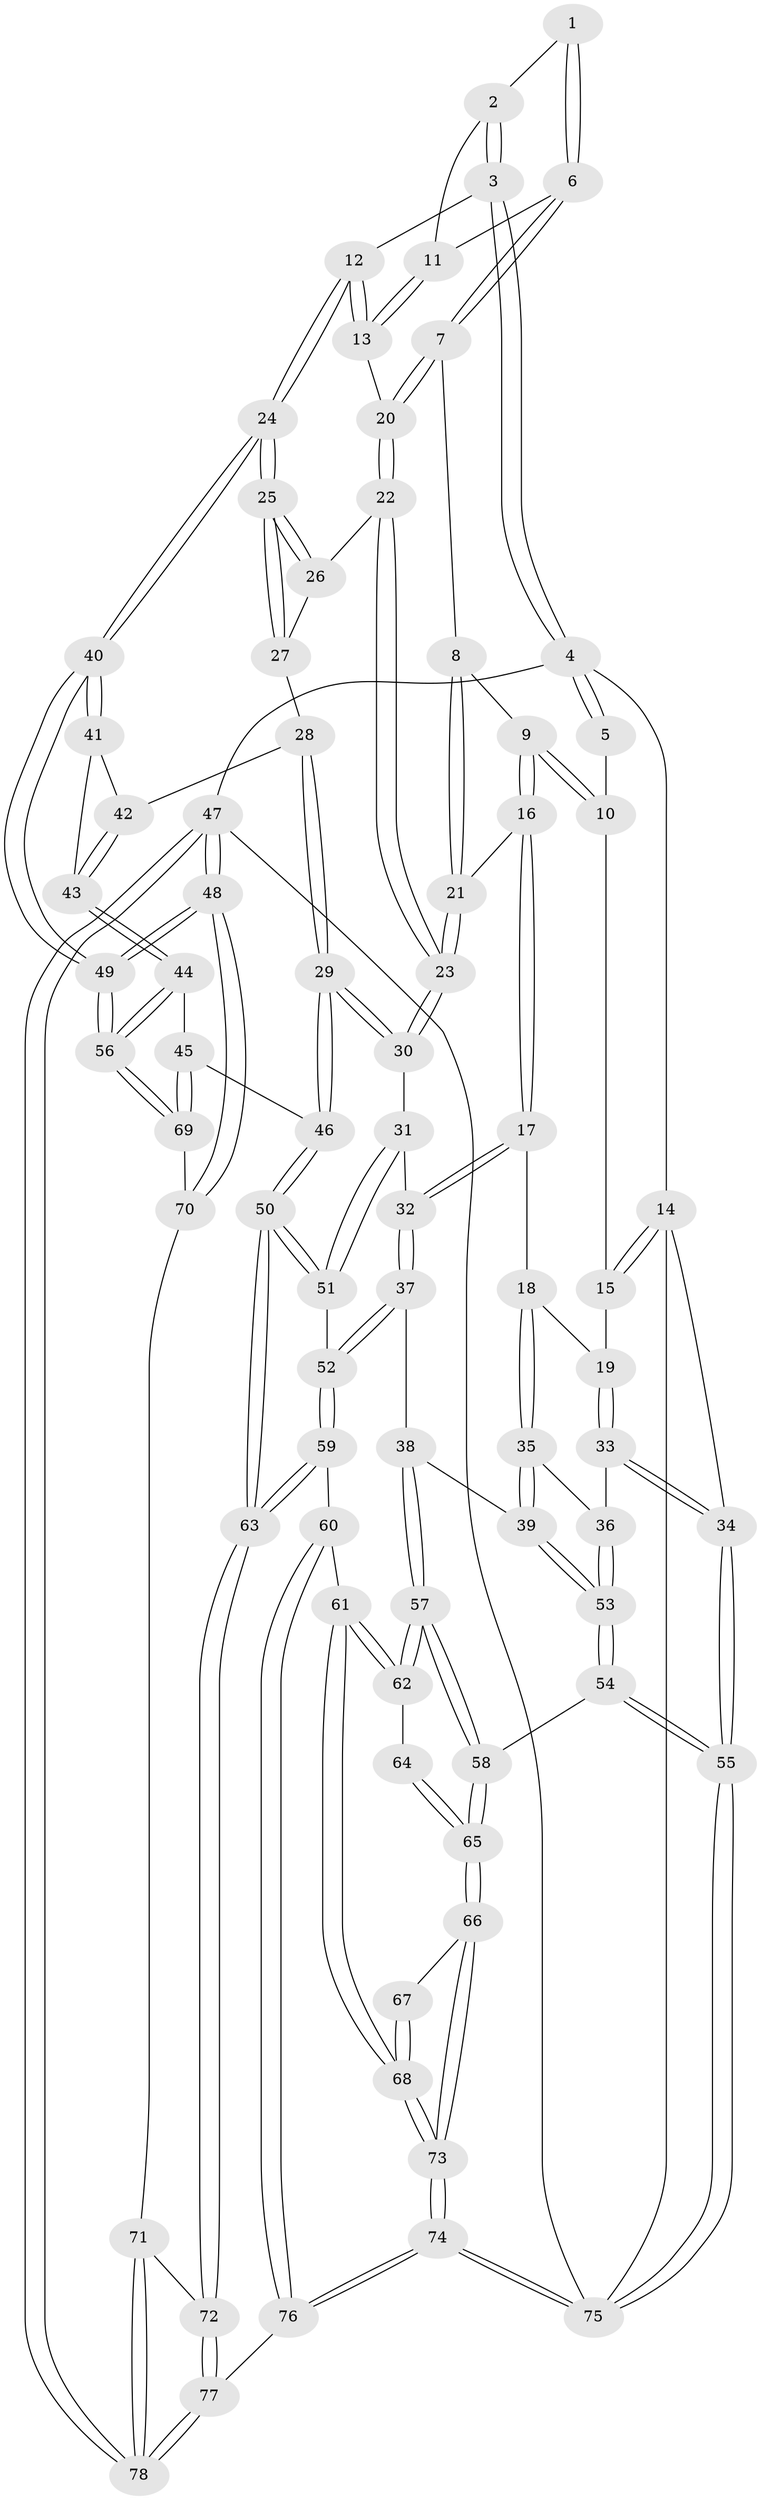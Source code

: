 // coarse degree distribution, {2: 0.02564102564102564, 6: 0.10256410256410256, 3: 0.07692307692307693, 5: 0.38461538461538464, 4: 0.358974358974359, 7: 0.05128205128205128}
// Generated by graph-tools (version 1.1) at 2025/21/03/04/25 18:21:17]
// undirected, 78 vertices, 192 edges
graph export_dot {
graph [start="1"]
  node [color=gray90,style=filled];
  1 [pos="+0.8178826268478913+0"];
  2 [pos="+0.8778561239879369+0.0638252143032187"];
  3 [pos="+1+0.1406142381138412"];
  4 [pos="+1+0"];
  5 [pos="+0.8155906479447719+0"];
  6 [pos="+0.7364824209334435+0.12707773288834834"];
  7 [pos="+0.7059785813785219+0.152019279037363"];
  8 [pos="+0.6736558590212898+0.15622709563328038"];
  9 [pos="+0.5334462723196097+0.04806130973196858"];
  10 [pos="+0.4388403161844237+0"];
  11 [pos="+0.8473246144421003+0.09976087052888848"];
  12 [pos="+1+0.14662038339859243"];
  13 [pos="+0.9108188035991296+0.21074563800493942"];
  14 [pos="+0+0"];
  15 [pos="+0.23364925703893652+0"];
  16 [pos="+0.4372550905202895+0.31224942984133724"];
  17 [pos="+0.37192334566773655+0.34905518855023543"];
  18 [pos="+0.31500941054757997+0.34377462258877267"];
  19 [pos="+0.2613202664097354+0.3246518405695648"];
  20 [pos="+0.8437690912773045+0.2584180077074972"];
  21 [pos="+0.6355100816542144+0.3352709590754085"];
  22 [pos="+0.8382094192927079+0.33118176962218043"];
  23 [pos="+0.6817480801753263+0.41184158230349005"];
  24 [pos="+1+0.38201383212131396"];
  25 [pos="+1+0.3830160346565312"];
  26 [pos="+0.8558238913690044+0.34366975088149054"];
  27 [pos="+0.879630020605994+0.4580301410025973"];
  28 [pos="+0.8536198741778038+0.5148408571948477"];
  29 [pos="+0.7586293834126753+0.5472146918559143"];
  30 [pos="+0.677396809727187+0.4851115493678753"];
  31 [pos="+0.605665397613095+0.5262994559746212"];
  32 [pos="+0.4963340628428227+0.5382254177711884"];
  33 [pos="+0.049655779074994806+0.43280340329692807"];
  34 [pos="+0+0.39354370159045066"];
  35 [pos="+0.3248697462680451+0.5805152715432345"];
  36 [pos="+0.0952445697805704+0.5169863893225277"];
  37 [pos="+0.4180192166108778+0.6493741461820227"];
  38 [pos="+0.4137969051865911+0.650213915920722"];
  39 [pos="+0.3518440332067552+0.6166322402515859"];
  40 [pos="+1+0.5373367245569196"];
  41 [pos="+1+0.5586788790477467"];
  42 [pos="+0.9220325595993244+0.5402512209505239"];
  43 [pos="+0.876487531417791+0.6908592105805621"];
  44 [pos="+0.8243536152192928+0.729982030820792"];
  45 [pos="+0.8234156952247824+0.7304711331896265"];
  46 [pos="+0.8019179447536122+0.7262687520994714"];
  47 [pos="+1+1"];
  48 [pos="+1+0.879939071812299"];
  49 [pos="+1+0.7231077962960413"];
  50 [pos="+0.6919037562884693+0.804964927241579"];
  51 [pos="+0.6144999919077689+0.7265853822704899"];
  52 [pos="+0.47036730166615404+0.7019401528913787"];
  53 [pos="+0.1404106777540723+0.6841177388618275"];
  54 [pos="+0.13851495465587374+0.7377101888450688"];
  55 [pos="+0+1"];
  56 [pos="+1+0.7337547998199357"];
  57 [pos="+0.34545849265713696+0.7420619841762767"];
  58 [pos="+0.20487087808058727+0.7749453236218738"];
  59 [pos="+0.48669886414041913+0.8661905651773097"];
  60 [pos="+0.4714493718218171+0.8781045288168499"];
  61 [pos="+0.4031773133781891+0.8584411567209523"];
  62 [pos="+0.3735787740466897+0.8259883409190367"];
  63 [pos="+0.6746871908874281+0.8540933725695243"];
  64 [pos="+0.31877527810787076+0.8485131046274779"];
  65 [pos="+0.20700682958685265+0.7799988829245978"];
  66 [pos="+0.22886423232695902+0.8665209078210909"];
  67 [pos="+0.3146561288797599+0.8581364949731011"];
  68 [pos="+0.30548384362269754+0.9422819187179718"];
  69 [pos="+0.8945651030549835+0.8101696305212063"];
  70 [pos="+0.9172386612543715+0.8740638535303915"];
  71 [pos="+0.8851850644191772+0.9858349834349899"];
  72 [pos="+0.6769279900404631+0.8634574114944061"];
  73 [pos="+0.25258593357204084+1"];
  74 [pos="+0.1892926274977887+1"];
  75 [pos="+0+1"];
  76 [pos="+0.4222999080867897+1"];
  77 [pos="+0.604765938827151+1"];
  78 [pos="+0.9957069708453422+1"];
  1 -- 2;
  1 -- 6;
  1 -- 6;
  2 -- 3;
  2 -- 3;
  2 -- 11;
  3 -- 4;
  3 -- 4;
  3 -- 12;
  4 -- 5;
  4 -- 5;
  4 -- 14;
  4 -- 47;
  5 -- 10;
  6 -- 7;
  6 -- 7;
  6 -- 11;
  7 -- 8;
  7 -- 20;
  7 -- 20;
  8 -- 9;
  8 -- 21;
  8 -- 21;
  9 -- 10;
  9 -- 10;
  9 -- 16;
  9 -- 16;
  10 -- 15;
  11 -- 13;
  11 -- 13;
  12 -- 13;
  12 -- 13;
  12 -- 24;
  12 -- 24;
  13 -- 20;
  14 -- 15;
  14 -- 15;
  14 -- 34;
  14 -- 75;
  15 -- 19;
  16 -- 17;
  16 -- 17;
  16 -- 21;
  17 -- 18;
  17 -- 32;
  17 -- 32;
  18 -- 19;
  18 -- 35;
  18 -- 35;
  19 -- 33;
  19 -- 33;
  20 -- 22;
  20 -- 22;
  21 -- 23;
  21 -- 23;
  22 -- 23;
  22 -- 23;
  22 -- 26;
  23 -- 30;
  23 -- 30;
  24 -- 25;
  24 -- 25;
  24 -- 40;
  24 -- 40;
  25 -- 26;
  25 -- 26;
  25 -- 27;
  25 -- 27;
  26 -- 27;
  27 -- 28;
  28 -- 29;
  28 -- 29;
  28 -- 42;
  29 -- 30;
  29 -- 30;
  29 -- 46;
  29 -- 46;
  30 -- 31;
  31 -- 32;
  31 -- 51;
  31 -- 51;
  32 -- 37;
  32 -- 37;
  33 -- 34;
  33 -- 34;
  33 -- 36;
  34 -- 55;
  34 -- 55;
  35 -- 36;
  35 -- 39;
  35 -- 39;
  36 -- 53;
  36 -- 53;
  37 -- 38;
  37 -- 52;
  37 -- 52;
  38 -- 39;
  38 -- 57;
  38 -- 57;
  39 -- 53;
  39 -- 53;
  40 -- 41;
  40 -- 41;
  40 -- 49;
  40 -- 49;
  41 -- 42;
  41 -- 43;
  42 -- 43;
  42 -- 43;
  43 -- 44;
  43 -- 44;
  44 -- 45;
  44 -- 56;
  44 -- 56;
  45 -- 46;
  45 -- 69;
  45 -- 69;
  46 -- 50;
  46 -- 50;
  47 -- 48;
  47 -- 48;
  47 -- 78;
  47 -- 78;
  47 -- 75;
  48 -- 49;
  48 -- 49;
  48 -- 70;
  48 -- 70;
  49 -- 56;
  49 -- 56;
  50 -- 51;
  50 -- 51;
  50 -- 63;
  50 -- 63;
  51 -- 52;
  52 -- 59;
  52 -- 59;
  53 -- 54;
  53 -- 54;
  54 -- 55;
  54 -- 55;
  54 -- 58;
  55 -- 75;
  55 -- 75;
  56 -- 69;
  56 -- 69;
  57 -- 58;
  57 -- 58;
  57 -- 62;
  57 -- 62;
  58 -- 65;
  58 -- 65;
  59 -- 60;
  59 -- 63;
  59 -- 63;
  60 -- 61;
  60 -- 76;
  60 -- 76;
  61 -- 62;
  61 -- 62;
  61 -- 68;
  61 -- 68;
  62 -- 64;
  63 -- 72;
  63 -- 72;
  64 -- 65;
  64 -- 65;
  65 -- 66;
  65 -- 66;
  66 -- 67;
  66 -- 73;
  66 -- 73;
  67 -- 68;
  67 -- 68;
  68 -- 73;
  68 -- 73;
  69 -- 70;
  70 -- 71;
  71 -- 72;
  71 -- 78;
  71 -- 78;
  72 -- 77;
  72 -- 77;
  73 -- 74;
  73 -- 74;
  74 -- 75;
  74 -- 75;
  74 -- 76;
  74 -- 76;
  76 -- 77;
  77 -- 78;
  77 -- 78;
}
